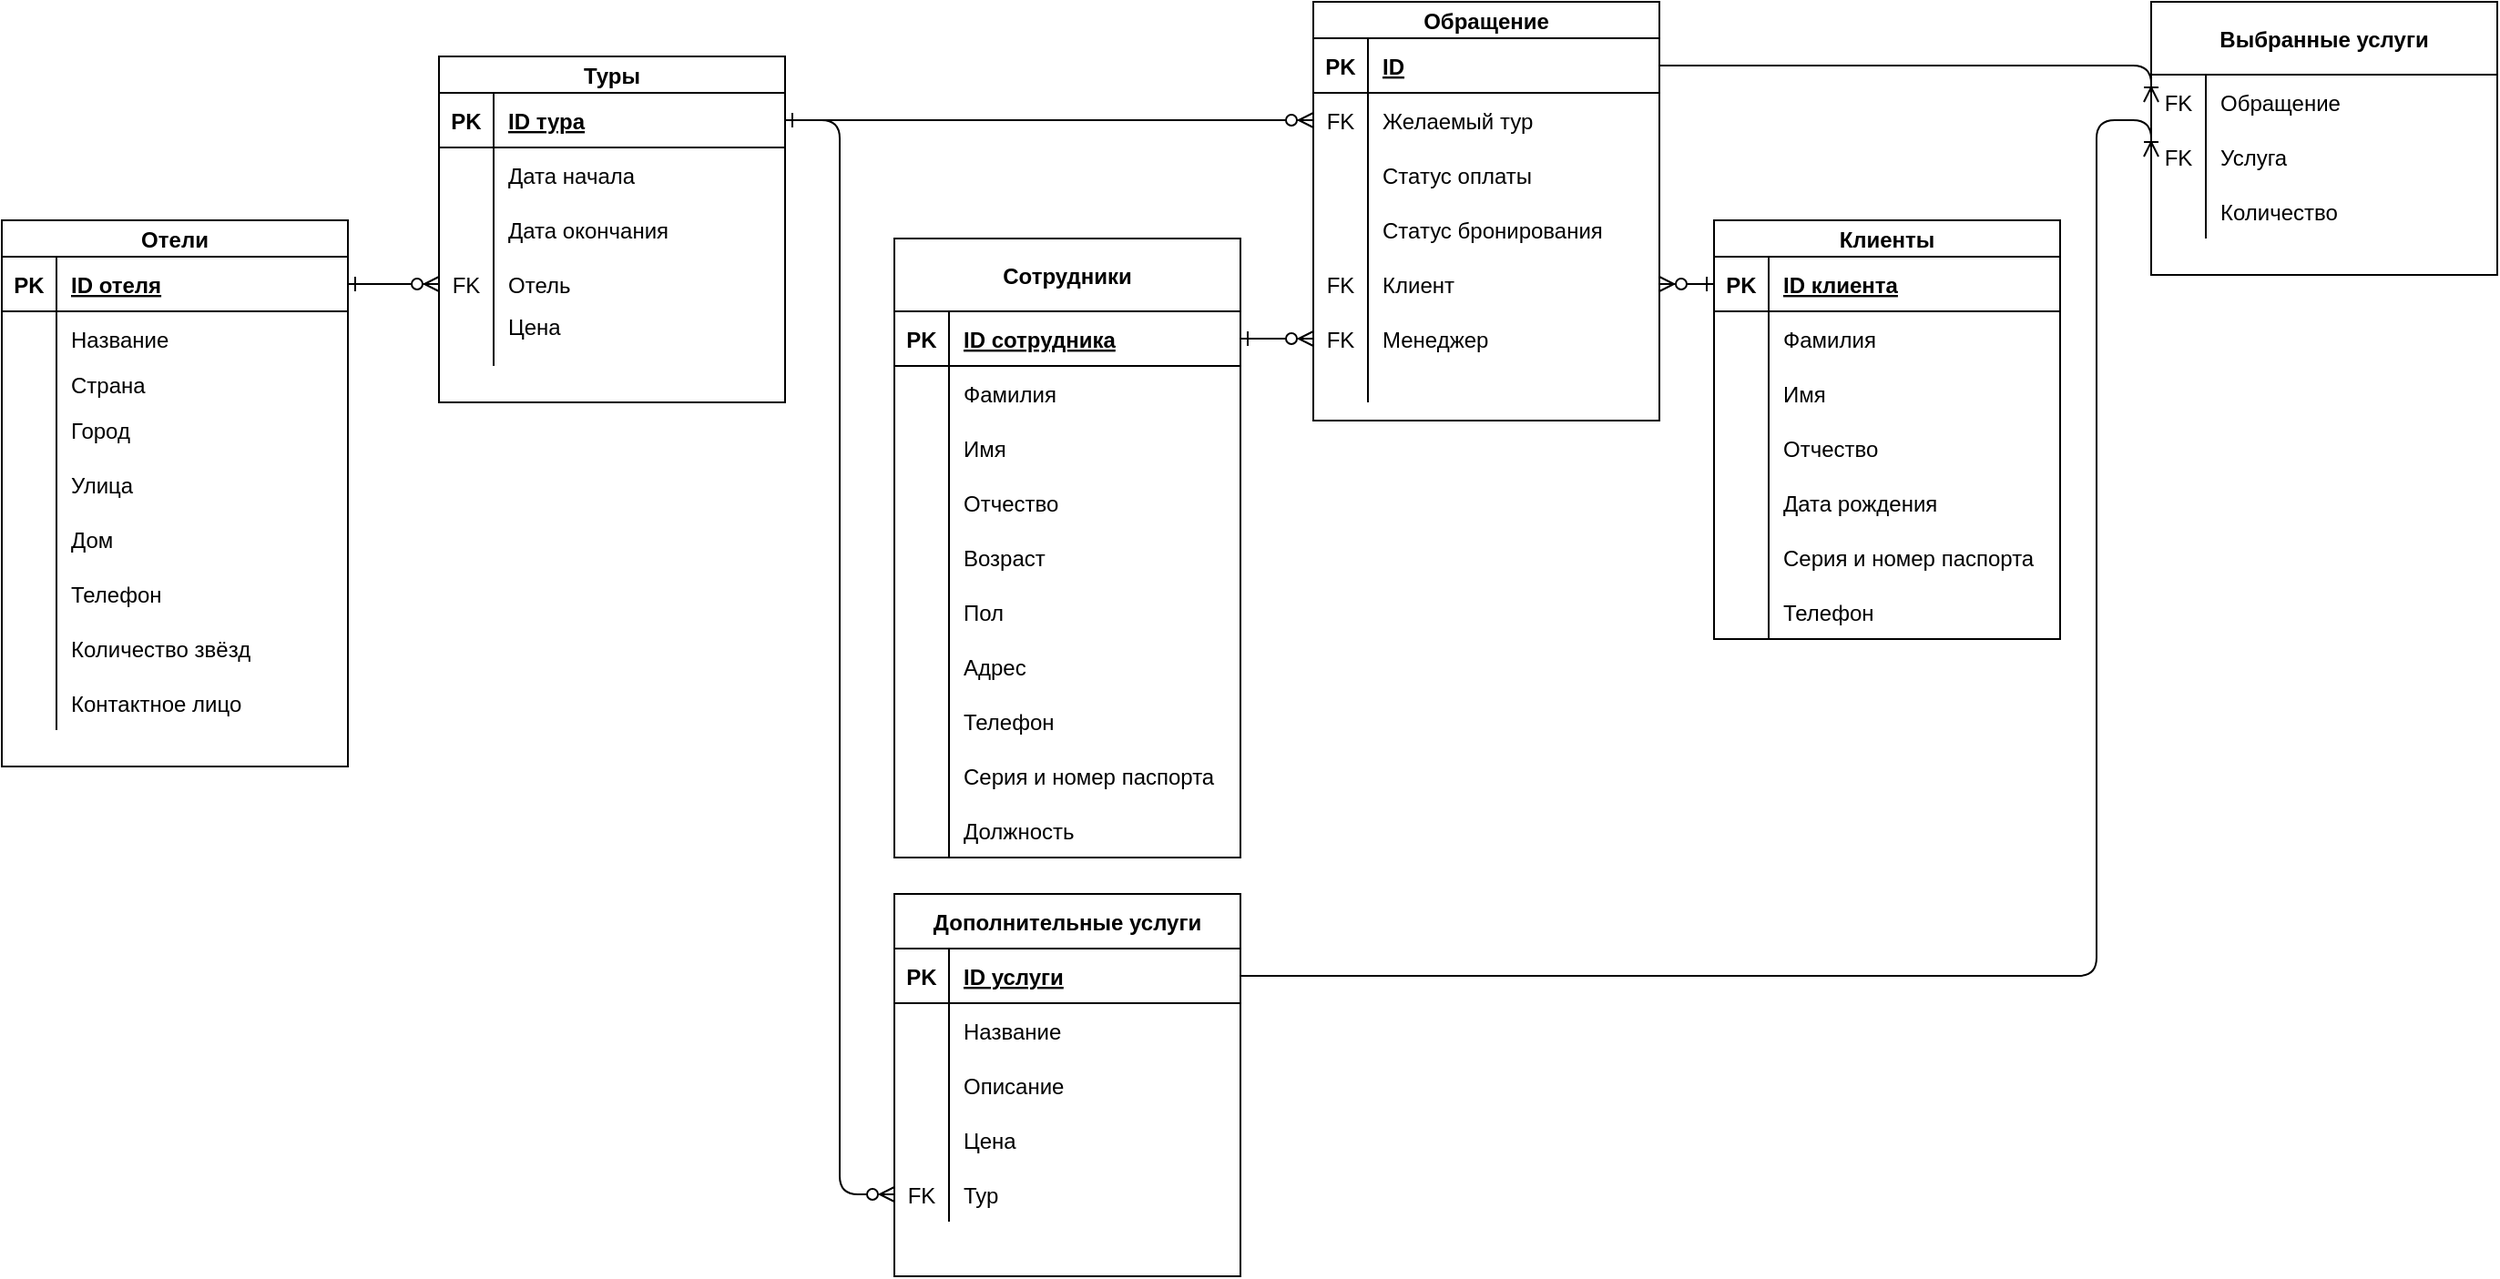 <mxfile version="20.5.3" type="github"><diagram id="R2lEEEUBdFMjLlhIrx00" name="Page-1"><mxGraphModel dx="1921" dy="849" grid="1" gridSize="10" guides="1" tooltips="1" connect="1" arrows="1" fold="1" page="1" pageScale="1" pageWidth="850" pageHeight="1100" math="0" shadow="0" extFonts="Permanent Marker^https://fonts.googleapis.com/css?family=Permanent+Marker"><root><mxCell id="0"/><mxCell id="1" parent="0"/><mxCell id="C-vyLk0tnHw3VtMMgP7b-1" value="" style="edgeStyle=entityRelationEdgeStyle;endArrow=ERzeroToMany;startArrow=ERone;endFill=1;startFill=0;entryX=0;entryY=0.5;entryDx=0;entryDy=0;" parent="1" source="C-vyLk0tnHw3VtMMgP7b-24" target="pv-lknt7ihhblYXnpycM-200" edge="1"><mxGeometry width="100" height="100" relative="1" as="geometry"><mxPoint x="340" y="720" as="sourcePoint"/><mxPoint x="450" y="195" as="targetPoint"/></mxGeometry></mxCell><mxCell id="C-vyLk0tnHw3VtMMgP7b-12" value="" style="edgeStyle=entityRelationEdgeStyle;endArrow=ERzeroToMany;startArrow=ERone;endFill=1;startFill=0;exitX=1;exitY=0.5;exitDx=0;exitDy=0;entryX=0;entryY=0.5;entryDx=0;entryDy=0;" parent="1" source="pv-lknt7ihhblYXnpycM-151" target="pv-lknt7ihhblYXnpycM-188" edge="1"><mxGeometry width="100" height="100" relative="1" as="geometry"><mxPoint x="700" y="165" as="sourcePoint"/><mxPoint x="620" y="660" as="targetPoint"/></mxGeometry></mxCell><mxCell id="C-vyLk0tnHw3VtMMgP7b-23" value="Сотрудники" style="shape=table;startSize=40;container=1;collapsible=1;childLayout=tableLayout;fixedRows=1;rowLines=0;fontStyle=1;align=center;resizeLast=1;" parent="1" vertex="1"><mxGeometry x="360" y="240" width="190" height="340" as="geometry"/></mxCell><mxCell id="C-vyLk0tnHw3VtMMgP7b-24" value="" style="shape=partialRectangle;collapsible=0;dropTarget=0;pointerEvents=0;fillColor=none;points=[[0,0.5],[1,0.5]];portConstraint=eastwest;top=0;left=0;right=0;bottom=1;" parent="C-vyLk0tnHw3VtMMgP7b-23" vertex="1"><mxGeometry y="40" width="190" height="30" as="geometry"/></mxCell><mxCell id="C-vyLk0tnHw3VtMMgP7b-25" value="PK" style="shape=partialRectangle;overflow=hidden;connectable=0;fillColor=none;top=0;left=0;bottom=0;right=0;fontStyle=1;" parent="C-vyLk0tnHw3VtMMgP7b-24" vertex="1"><mxGeometry width="30" height="30" as="geometry"><mxRectangle width="30" height="30" as="alternateBounds"/></mxGeometry></mxCell><mxCell id="C-vyLk0tnHw3VtMMgP7b-26" value="ID сотрудника" style="shape=partialRectangle;overflow=hidden;connectable=0;fillColor=none;top=0;left=0;bottom=0;right=0;align=left;spacingLeft=6;fontStyle=5;" parent="C-vyLk0tnHw3VtMMgP7b-24" vertex="1"><mxGeometry x="30" width="160" height="30" as="geometry"><mxRectangle width="160" height="30" as="alternateBounds"/></mxGeometry></mxCell><mxCell id="C-vyLk0tnHw3VtMMgP7b-27" value="" style="shape=partialRectangle;collapsible=0;dropTarget=0;pointerEvents=0;fillColor=none;points=[[0,0.5],[1,0.5]];portConstraint=eastwest;top=0;left=0;right=0;bottom=0;" parent="C-vyLk0tnHw3VtMMgP7b-23" vertex="1"><mxGeometry y="70" width="190" height="30" as="geometry"/></mxCell><mxCell id="C-vyLk0tnHw3VtMMgP7b-28" value="" style="shape=partialRectangle;overflow=hidden;connectable=0;fillColor=none;top=0;left=0;bottom=0;right=0;" parent="C-vyLk0tnHw3VtMMgP7b-27" vertex="1"><mxGeometry width="30" height="30" as="geometry"><mxRectangle width="30" height="30" as="alternateBounds"/></mxGeometry></mxCell><mxCell id="C-vyLk0tnHw3VtMMgP7b-29" value="Фамилия" style="shape=partialRectangle;overflow=hidden;connectable=0;fillColor=none;top=0;left=0;bottom=0;right=0;align=left;spacingLeft=6;" parent="C-vyLk0tnHw3VtMMgP7b-27" vertex="1"><mxGeometry x="30" width="160" height="30" as="geometry"><mxRectangle width="160" height="30" as="alternateBounds"/></mxGeometry></mxCell><mxCell id="pv-lknt7ihhblYXnpycM-1" style="shape=partialRectangle;collapsible=0;dropTarget=0;pointerEvents=0;fillColor=none;points=[[0,0.5],[1,0.5]];portConstraint=eastwest;top=0;left=0;right=0;bottom=0;" parent="C-vyLk0tnHw3VtMMgP7b-23" vertex="1"><mxGeometry y="100" width="190" height="30" as="geometry"/></mxCell><mxCell id="pv-lknt7ihhblYXnpycM-2" style="shape=partialRectangle;overflow=hidden;connectable=0;fillColor=none;top=0;left=0;bottom=0;right=0;" parent="pv-lknt7ihhblYXnpycM-1" vertex="1"><mxGeometry width="30" height="30" as="geometry"><mxRectangle width="30" height="30" as="alternateBounds"/></mxGeometry></mxCell><mxCell id="pv-lknt7ihhblYXnpycM-3" value="Имя" style="shape=partialRectangle;overflow=hidden;connectable=0;fillColor=none;top=0;left=0;bottom=0;right=0;align=left;spacingLeft=6;" parent="pv-lknt7ihhblYXnpycM-1" vertex="1"><mxGeometry x="30" width="160" height="30" as="geometry"><mxRectangle width="160" height="30" as="alternateBounds"/></mxGeometry></mxCell><mxCell id="pv-lknt7ihhblYXnpycM-4" style="shape=partialRectangle;collapsible=0;dropTarget=0;pointerEvents=0;fillColor=none;points=[[0,0.5],[1,0.5]];portConstraint=eastwest;top=0;left=0;right=0;bottom=0;" parent="C-vyLk0tnHw3VtMMgP7b-23" vertex="1"><mxGeometry y="130" width="190" height="30" as="geometry"/></mxCell><mxCell id="pv-lknt7ihhblYXnpycM-5" style="shape=partialRectangle;overflow=hidden;connectable=0;fillColor=none;top=0;left=0;bottom=0;right=0;" parent="pv-lknt7ihhblYXnpycM-4" vertex="1"><mxGeometry width="30" height="30" as="geometry"><mxRectangle width="30" height="30" as="alternateBounds"/></mxGeometry></mxCell><mxCell id="pv-lknt7ihhblYXnpycM-6" value="Отчество" style="shape=partialRectangle;overflow=hidden;connectable=0;fillColor=none;top=0;left=0;bottom=0;right=0;align=left;spacingLeft=6;" parent="pv-lknt7ihhblYXnpycM-4" vertex="1"><mxGeometry x="30" width="160" height="30" as="geometry"><mxRectangle width="160" height="30" as="alternateBounds"/></mxGeometry></mxCell><mxCell id="pv-lknt7ihhblYXnpycM-7" style="shape=partialRectangle;collapsible=0;dropTarget=0;pointerEvents=0;fillColor=none;points=[[0,0.5],[1,0.5]];portConstraint=eastwest;top=0;left=0;right=0;bottom=0;" parent="C-vyLk0tnHw3VtMMgP7b-23" vertex="1"><mxGeometry y="160" width="190" height="30" as="geometry"/></mxCell><mxCell id="pv-lknt7ihhblYXnpycM-8" style="shape=partialRectangle;overflow=hidden;connectable=0;fillColor=none;top=0;left=0;bottom=0;right=0;" parent="pv-lknt7ihhblYXnpycM-7" vertex="1"><mxGeometry width="30" height="30" as="geometry"><mxRectangle width="30" height="30" as="alternateBounds"/></mxGeometry></mxCell><mxCell id="pv-lknt7ihhblYXnpycM-9" value="Возраст" style="shape=partialRectangle;overflow=hidden;connectable=0;fillColor=none;top=0;left=0;bottom=0;right=0;align=left;spacingLeft=6;" parent="pv-lknt7ihhblYXnpycM-7" vertex="1"><mxGeometry x="30" width="160" height="30" as="geometry"><mxRectangle width="160" height="30" as="alternateBounds"/></mxGeometry></mxCell><mxCell id="pv-lknt7ihhblYXnpycM-13" style="shape=partialRectangle;collapsible=0;dropTarget=0;pointerEvents=0;fillColor=none;points=[[0,0.5],[1,0.5]];portConstraint=eastwest;top=0;left=0;right=0;bottom=0;" parent="C-vyLk0tnHw3VtMMgP7b-23" vertex="1"><mxGeometry y="190" width="190" height="30" as="geometry"/></mxCell><mxCell id="pv-lknt7ihhblYXnpycM-14" value="" style="shape=partialRectangle;overflow=hidden;connectable=0;fillColor=none;top=0;left=0;bottom=0;right=0;" parent="pv-lknt7ihhblYXnpycM-13" vertex="1"><mxGeometry width="30" height="30" as="geometry"><mxRectangle width="30" height="30" as="alternateBounds"/></mxGeometry></mxCell><mxCell id="pv-lknt7ihhblYXnpycM-15" value="Пол" style="shape=partialRectangle;overflow=hidden;connectable=0;fillColor=none;top=0;left=0;bottom=0;right=0;align=left;spacingLeft=6;" parent="pv-lknt7ihhblYXnpycM-13" vertex="1"><mxGeometry x="30" width="160" height="30" as="geometry"><mxRectangle width="160" height="30" as="alternateBounds"/></mxGeometry></mxCell><mxCell id="pv-lknt7ihhblYXnpycM-19" style="shape=partialRectangle;collapsible=0;dropTarget=0;pointerEvents=0;fillColor=none;points=[[0,0.5],[1,0.5]];portConstraint=eastwest;top=0;left=0;right=0;bottom=0;" parent="C-vyLk0tnHw3VtMMgP7b-23" vertex="1"><mxGeometry y="220" width="190" height="30" as="geometry"/></mxCell><mxCell id="pv-lknt7ihhblYXnpycM-20" style="shape=partialRectangle;overflow=hidden;connectable=0;fillColor=none;top=0;left=0;bottom=0;right=0;" parent="pv-lknt7ihhblYXnpycM-19" vertex="1"><mxGeometry width="30" height="30" as="geometry"><mxRectangle width="30" height="30" as="alternateBounds"/></mxGeometry></mxCell><mxCell id="pv-lknt7ihhblYXnpycM-21" value="Адрес" style="shape=partialRectangle;overflow=hidden;connectable=0;fillColor=none;top=0;left=0;bottom=0;right=0;align=left;spacingLeft=6;" parent="pv-lknt7ihhblYXnpycM-19" vertex="1"><mxGeometry x="30" width="160" height="30" as="geometry"><mxRectangle width="160" height="30" as="alternateBounds"/></mxGeometry></mxCell><mxCell id="pv-lknt7ihhblYXnpycM-22" style="shape=partialRectangle;collapsible=0;dropTarget=0;pointerEvents=0;fillColor=none;points=[[0,0.5],[1,0.5]];portConstraint=eastwest;top=0;left=0;right=0;bottom=0;" parent="C-vyLk0tnHw3VtMMgP7b-23" vertex="1"><mxGeometry y="250" width="190" height="30" as="geometry"/></mxCell><mxCell id="pv-lknt7ihhblYXnpycM-23" style="shape=partialRectangle;overflow=hidden;connectable=0;fillColor=none;top=0;left=0;bottom=0;right=0;" parent="pv-lknt7ihhblYXnpycM-22" vertex="1"><mxGeometry width="30" height="30" as="geometry"><mxRectangle width="30" height="30" as="alternateBounds"/></mxGeometry></mxCell><mxCell id="pv-lknt7ihhblYXnpycM-24" value="Телефон" style="shape=partialRectangle;overflow=hidden;connectable=0;fillColor=none;top=0;left=0;bottom=0;right=0;align=left;spacingLeft=6;" parent="pv-lknt7ihhblYXnpycM-22" vertex="1"><mxGeometry x="30" width="160" height="30" as="geometry"><mxRectangle width="160" height="30" as="alternateBounds"/></mxGeometry></mxCell><mxCell id="pv-lknt7ihhblYXnpycM-25" style="shape=partialRectangle;collapsible=0;dropTarget=0;pointerEvents=0;fillColor=none;points=[[0,0.5],[1,0.5]];portConstraint=eastwest;top=0;left=0;right=0;bottom=0;" parent="C-vyLk0tnHw3VtMMgP7b-23" vertex="1"><mxGeometry y="280" width="190" height="30" as="geometry"/></mxCell><mxCell id="pv-lknt7ihhblYXnpycM-26" style="shape=partialRectangle;overflow=hidden;connectable=0;fillColor=none;top=0;left=0;bottom=0;right=0;" parent="pv-lknt7ihhblYXnpycM-25" vertex="1"><mxGeometry width="30" height="30" as="geometry"><mxRectangle width="30" height="30" as="alternateBounds"/></mxGeometry></mxCell><mxCell id="pv-lknt7ihhblYXnpycM-27" value="Серия и номер паспорта" style="shape=partialRectangle;overflow=hidden;connectable=0;fillColor=none;top=0;left=0;bottom=0;right=0;align=left;spacingLeft=6;" parent="pv-lknt7ihhblYXnpycM-25" vertex="1"><mxGeometry x="30" width="160" height="30" as="geometry"><mxRectangle width="160" height="30" as="alternateBounds"/></mxGeometry></mxCell><mxCell id="pv-lknt7ihhblYXnpycM-28" style="shape=partialRectangle;collapsible=0;dropTarget=0;pointerEvents=0;fillColor=none;points=[[0,0.5],[1,0.5]];portConstraint=eastwest;top=0;left=0;right=0;bottom=0;" parent="C-vyLk0tnHw3VtMMgP7b-23" vertex="1"><mxGeometry y="310" width="190" height="30" as="geometry"/></mxCell><mxCell id="pv-lknt7ihhblYXnpycM-29" style="shape=partialRectangle;overflow=hidden;connectable=0;fillColor=none;top=0;left=0;bottom=0;right=0;" parent="pv-lknt7ihhblYXnpycM-28" vertex="1"><mxGeometry width="30" height="30" as="geometry"><mxRectangle width="30" height="30" as="alternateBounds"/></mxGeometry></mxCell><mxCell id="pv-lknt7ihhblYXnpycM-30" value="Должность" style="shape=partialRectangle;overflow=hidden;connectable=0;fillColor=none;top=0;left=0;bottom=0;right=0;align=left;spacingLeft=6;" parent="pv-lknt7ihhblYXnpycM-28" vertex="1"><mxGeometry x="30" width="160" height="30" as="geometry"><mxRectangle width="160" height="30" as="alternateBounds"/></mxGeometry></mxCell><mxCell id="pv-lknt7ihhblYXnpycM-32" value="Отели" style="shape=table;startSize=20;container=1;collapsible=1;childLayout=tableLayout;fixedRows=1;rowLines=0;fontStyle=1;align=center;resizeLast=1;" parent="1" vertex="1"><mxGeometry x="-130" y="230" width="190" height="300" as="geometry"/></mxCell><mxCell id="pv-lknt7ihhblYXnpycM-33" value="" style="shape=partialRectangle;collapsible=0;dropTarget=0;pointerEvents=0;fillColor=none;points=[[0,0.5],[1,0.5]];portConstraint=eastwest;top=0;left=0;right=0;bottom=1;" parent="pv-lknt7ihhblYXnpycM-32" vertex="1"><mxGeometry y="20" width="190" height="30" as="geometry"/></mxCell><mxCell id="pv-lknt7ihhblYXnpycM-34" value="PK" style="shape=partialRectangle;overflow=hidden;connectable=0;fillColor=none;top=0;left=0;bottom=0;right=0;fontStyle=1;" parent="pv-lknt7ihhblYXnpycM-33" vertex="1"><mxGeometry width="30" height="30" as="geometry"><mxRectangle width="30" height="30" as="alternateBounds"/></mxGeometry></mxCell><mxCell id="pv-lknt7ihhblYXnpycM-35" value="ID отеля" style="shape=partialRectangle;overflow=hidden;connectable=0;fillColor=none;top=0;left=0;bottom=0;right=0;align=left;spacingLeft=6;fontStyle=5;" parent="pv-lknt7ihhblYXnpycM-33" vertex="1"><mxGeometry x="30" width="160" height="30" as="geometry"><mxRectangle width="160" height="30" as="alternateBounds"/></mxGeometry></mxCell><mxCell id="pv-lknt7ihhblYXnpycM-36" value="" style="shape=partialRectangle;collapsible=0;dropTarget=0;pointerEvents=0;fillColor=none;points=[[0,0.5],[1,0.5]];portConstraint=eastwest;top=0;left=0;right=0;bottom=0;" parent="pv-lknt7ihhblYXnpycM-32" vertex="1"><mxGeometry y="50" width="190" height="30" as="geometry"/></mxCell><mxCell id="pv-lknt7ihhblYXnpycM-37" value="" style="shape=partialRectangle;overflow=hidden;connectable=0;fillColor=none;top=0;left=0;bottom=0;right=0;" parent="pv-lknt7ihhblYXnpycM-36" vertex="1"><mxGeometry width="30" height="30" as="geometry"><mxRectangle width="30" height="30" as="alternateBounds"/></mxGeometry></mxCell><mxCell id="pv-lknt7ihhblYXnpycM-38" value="Название" style="shape=partialRectangle;overflow=hidden;connectable=0;fillColor=none;top=0;left=0;bottom=0;right=0;align=left;spacingLeft=6;" parent="pv-lknt7ihhblYXnpycM-36" vertex="1"><mxGeometry x="30" width="160" height="30" as="geometry"><mxRectangle width="160" height="30" as="alternateBounds"/></mxGeometry></mxCell><mxCell id="pv-lknt7ihhblYXnpycM-39" style="shape=partialRectangle;collapsible=0;dropTarget=0;pointerEvents=0;fillColor=none;points=[[0,0.5],[1,0.5]];portConstraint=eastwest;top=0;left=0;right=0;bottom=0;" parent="pv-lknt7ihhblYXnpycM-32" vertex="1"><mxGeometry y="80" width="190" height="20" as="geometry"/></mxCell><mxCell id="pv-lknt7ihhblYXnpycM-40" style="shape=partialRectangle;overflow=hidden;connectable=0;fillColor=none;top=0;left=0;bottom=0;right=0;" parent="pv-lknt7ihhblYXnpycM-39" vertex="1"><mxGeometry width="30" height="20" as="geometry"><mxRectangle width="30" height="20" as="alternateBounds"/></mxGeometry></mxCell><mxCell id="pv-lknt7ihhblYXnpycM-41" value="Страна" style="shape=partialRectangle;overflow=hidden;connectable=0;fillColor=none;top=0;left=0;bottom=0;right=0;align=left;spacingLeft=6;" parent="pv-lknt7ihhblYXnpycM-39" vertex="1"><mxGeometry x="30" width="160" height="20" as="geometry"><mxRectangle width="160" height="20" as="alternateBounds"/></mxGeometry></mxCell><mxCell id="pv-lknt7ihhblYXnpycM-42" style="shape=partialRectangle;collapsible=0;dropTarget=0;pointerEvents=0;fillColor=none;points=[[0,0.5],[1,0.5]];portConstraint=eastwest;top=0;left=0;right=0;bottom=0;" parent="pv-lknt7ihhblYXnpycM-32" vertex="1"><mxGeometry y="100" width="190" height="30" as="geometry"/></mxCell><mxCell id="pv-lknt7ihhblYXnpycM-43" style="shape=partialRectangle;overflow=hidden;connectable=0;fillColor=none;top=0;left=0;bottom=0;right=0;" parent="pv-lknt7ihhblYXnpycM-42" vertex="1"><mxGeometry width="30" height="30" as="geometry"><mxRectangle width="30" height="30" as="alternateBounds"/></mxGeometry></mxCell><mxCell id="pv-lknt7ihhblYXnpycM-44" value="Город" style="shape=partialRectangle;overflow=hidden;connectable=0;fillColor=none;top=0;left=0;bottom=0;right=0;align=left;spacingLeft=6;" parent="pv-lknt7ihhblYXnpycM-42" vertex="1"><mxGeometry x="30" width="160" height="30" as="geometry"><mxRectangle width="160" height="30" as="alternateBounds"/></mxGeometry></mxCell><mxCell id="pv-lknt7ihhblYXnpycM-45" style="shape=partialRectangle;collapsible=0;dropTarget=0;pointerEvents=0;fillColor=none;points=[[0,0.5],[1,0.5]];portConstraint=eastwest;top=0;left=0;right=0;bottom=0;" parent="pv-lknt7ihhblYXnpycM-32" vertex="1"><mxGeometry y="130" width="190" height="30" as="geometry"/></mxCell><mxCell id="pv-lknt7ihhblYXnpycM-46" style="shape=partialRectangle;overflow=hidden;connectable=0;fillColor=none;top=0;left=0;bottom=0;right=0;" parent="pv-lknt7ihhblYXnpycM-45" vertex="1"><mxGeometry width="30" height="30" as="geometry"><mxRectangle width="30" height="30" as="alternateBounds"/></mxGeometry></mxCell><mxCell id="pv-lknt7ihhblYXnpycM-47" value="Улица" style="shape=partialRectangle;overflow=hidden;connectable=0;fillColor=none;top=0;left=0;bottom=0;right=0;align=left;spacingLeft=6;" parent="pv-lknt7ihhblYXnpycM-45" vertex="1"><mxGeometry x="30" width="160" height="30" as="geometry"><mxRectangle width="160" height="30" as="alternateBounds"/></mxGeometry></mxCell><mxCell id="pv-lknt7ihhblYXnpycM-48" style="shape=partialRectangle;collapsible=0;dropTarget=0;pointerEvents=0;fillColor=none;points=[[0,0.5],[1,0.5]];portConstraint=eastwest;top=0;left=0;right=0;bottom=0;" parent="pv-lknt7ihhblYXnpycM-32" vertex="1"><mxGeometry y="160" width="190" height="30" as="geometry"/></mxCell><mxCell id="pv-lknt7ihhblYXnpycM-49" value="" style="shape=partialRectangle;overflow=hidden;connectable=0;fillColor=none;top=0;left=0;bottom=0;right=0;" parent="pv-lknt7ihhblYXnpycM-48" vertex="1"><mxGeometry width="30" height="30" as="geometry"><mxRectangle width="30" height="30" as="alternateBounds"/></mxGeometry></mxCell><mxCell id="pv-lknt7ihhblYXnpycM-50" value="Дом" style="shape=partialRectangle;overflow=hidden;connectable=0;fillColor=none;top=0;left=0;bottom=0;right=0;align=left;spacingLeft=6;" parent="pv-lknt7ihhblYXnpycM-48" vertex="1"><mxGeometry x="30" width="160" height="30" as="geometry"><mxRectangle width="160" height="30" as="alternateBounds"/></mxGeometry></mxCell><mxCell id="pv-lknt7ihhblYXnpycM-51" style="shape=partialRectangle;collapsible=0;dropTarget=0;pointerEvents=0;fillColor=none;points=[[0,0.5],[1,0.5]];portConstraint=eastwest;top=0;left=0;right=0;bottom=0;" parent="pv-lknt7ihhblYXnpycM-32" vertex="1"><mxGeometry y="190" width="190" height="30" as="geometry"/></mxCell><mxCell id="pv-lknt7ihhblYXnpycM-52" style="shape=partialRectangle;overflow=hidden;connectable=0;fillColor=none;top=0;left=0;bottom=0;right=0;" parent="pv-lknt7ihhblYXnpycM-51" vertex="1"><mxGeometry width="30" height="30" as="geometry"><mxRectangle width="30" height="30" as="alternateBounds"/></mxGeometry></mxCell><mxCell id="pv-lknt7ihhblYXnpycM-53" value="Телефон" style="shape=partialRectangle;overflow=hidden;connectable=0;fillColor=none;top=0;left=0;bottom=0;right=0;align=left;spacingLeft=6;" parent="pv-lknt7ihhblYXnpycM-51" vertex="1"><mxGeometry x="30" width="160" height="30" as="geometry"><mxRectangle width="160" height="30" as="alternateBounds"/></mxGeometry></mxCell><mxCell id="pv-lknt7ihhblYXnpycM-54" style="shape=partialRectangle;collapsible=0;dropTarget=0;pointerEvents=0;fillColor=none;points=[[0,0.5],[1,0.5]];portConstraint=eastwest;top=0;left=0;right=0;bottom=0;" parent="pv-lknt7ihhblYXnpycM-32" vertex="1"><mxGeometry y="220" width="190" height="30" as="geometry"/></mxCell><mxCell id="pv-lknt7ihhblYXnpycM-55" style="shape=partialRectangle;overflow=hidden;connectable=0;fillColor=none;top=0;left=0;bottom=0;right=0;" parent="pv-lknt7ihhblYXnpycM-54" vertex="1"><mxGeometry width="30" height="30" as="geometry"><mxRectangle width="30" height="30" as="alternateBounds"/></mxGeometry></mxCell><mxCell id="pv-lknt7ihhblYXnpycM-56" value="Количество звёзд" style="shape=partialRectangle;overflow=hidden;connectable=0;fillColor=none;top=0;left=0;bottom=0;right=0;align=left;spacingLeft=6;" parent="pv-lknt7ihhblYXnpycM-54" vertex="1"><mxGeometry x="30" width="160" height="30" as="geometry"><mxRectangle width="160" height="30" as="alternateBounds"/></mxGeometry></mxCell><mxCell id="pv-lknt7ihhblYXnpycM-57" style="shape=partialRectangle;collapsible=0;dropTarget=0;pointerEvents=0;fillColor=none;points=[[0,0.5],[1,0.5]];portConstraint=eastwest;top=0;left=0;right=0;bottom=0;" parent="pv-lknt7ihhblYXnpycM-32" vertex="1"><mxGeometry y="250" width="190" height="30" as="geometry"/></mxCell><mxCell id="pv-lknt7ihhblYXnpycM-58" style="shape=partialRectangle;overflow=hidden;connectable=0;fillColor=none;top=0;left=0;bottom=0;right=0;" parent="pv-lknt7ihhblYXnpycM-57" vertex="1"><mxGeometry width="30" height="30" as="geometry"><mxRectangle width="30" height="30" as="alternateBounds"/></mxGeometry></mxCell><mxCell id="pv-lknt7ihhblYXnpycM-59" value="Контактное лицо" style="shape=partialRectangle;overflow=hidden;connectable=0;fillColor=none;top=0;left=0;bottom=0;right=0;align=left;spacingLeft=6;" parent="pv-lknt7ihhblYXnpycM-57" vertex="1"><mxGeometry x="30" width="160" height="30" as="geometry"><mxRectangle width="160" height="30" as="alternateBounds"/></mxGeometry></mxCell><mxCell id="pv-lknt7ihhblYXnpycM-63" value="Клиенты" style="shape=table;startSize=20;container=1;collapsible=1;childLayout=tableLayout;fixedRows=1;rowLines=0;fontStyle=1;align=center;resizeLast=1;" parent="1" vertex="1"><mxGeometry x="810" y="230" width="190" height="230" as="geometry"/></mxCell><mxCell id="pv-lknt7ihhblYXnpycM-64" value="" style="shape=partialRectangle;collapsible=0;dropTarget=0;pointerEvents=0;fillColor=none;points=[[0,0.5],[1,0.5]];portConstraint=eastwest;top=0;left=0;right=0;bottom=1;" parent="pv-lknt7ihhblYXnpycM-63" vertex="1"><mxGeometry y="20" width="190" height="30" as="geometry"/></mxCell><mxCell id="pv-lknt7ihhblYXnpycM-65" value="PK" style="shape=partialRectangle;overflow=hidden;connectable=0;fillColor=none;top=0;left=0;bottom=0;right=0;fontStyle=1;" parent="pv-lknt7ihhblYXnpycM-64" vertex="1"><mxGeometry width="30" height="30" as="geometry"><mxRectangle width="30" height="30" as="alternateBounds"/></mxGeometry></mxCell><mxCell id="pv-lknt7ihhblYXnpycM-66" value="ID клиента" style="shape=partialRectangle;overflow=hidden;connectable=0;fillColor=none;top=0;left=0;bottom=0;right=0;align=left;spacingLeft=6;fontStyle=5;" parent="pv-lknt7ihhblYXnpycM-64" vertex="1"><mxGeometry x="30" width="160" height="30" as="geometry"><mxRectangle width="160" height="30" as="alternateBounds"/></mxGeometry></mxCell><mxCell id="pv-lknt7ihhblYXnpycM-67" value="" style="shape=partialRectangle;collapsible=0;dropTarget=0;pointerEvents=0;fillColor=none;points=[[0,0.5],[1,0.5]];portConstraint=eastwest;top=0;left=0;right=0;bottom=0;" parent="pv-lknt7ihhblYXnpycM-63" vertex="1"><mxGeometry y="50" width="190" height="30" as="geometry"/></mxCell><mxCell id="pv-lknt7ihhblYXnpycM-68" value="" style="shape=partialRectangle;overflow=hidden;connectable=0;fillColor=none;top=0;left=0;bottom=0;right=0;" parent="pv-lknt7ihhblYXnpycM-67" vertex="1"><mxGeometry width="30" height="30" as="geometry"><mxRectangle width="30" height="30" as="alternateBounds"/></mxGeometry></mxCell><mxCell id="pv-lknt7ihhblYXnpycM-69" value="Фамилия" style="shape=partialRectangle;overflow=hidden;connectable=0;fillColor=none;top=0;left=0;bottom=0;right=0;align=left;spacingLeft=6;" parent="pv-lknt7ihhblYXnpycM-67" vertex="1"><mxGeometry x="30" width="160" height="30" as="geometry"><mxRectangle width="160" height="30" as="alternateBounds"/></mxGeometry></mxCell><mxCell id="pv-lknt7ihhblYXnpycM-70" style="shape=partialRectangle;collapsible=0;dropTarget=0;pointerEvents=0;fillColor=none;points=[[0,0.5],[1,0.5]];portConstraint=eastwest;top=0;left=0;right=0;bottom=0;" parent="pv-lknt7ihhblYXnpycM-63" vertex="1"><mxGeometry y="80" width="190" height="30" as="geometry"/></mxCell><mxCell id="pv-lknt7ihhblYXnpycM-71" style="shape=partialRectangle;overflow=hidden;connectable=0;fillColor=none;top=0;left=0;bottom=0;right=0;" parent="pv-lknt7ihhblYXnpycM-70" vertex="1"><mxGeometry width="30" height="30" as="geometry"><mxRectangle width="30" height="30" as="alternateBounds"/></mxGeometry></mxCell><mxCell id="pv-lknt7ihhblYXnpycM-72" value="Имя" style="shape=partialRectangle;overflow=hidden;connectable=0;fillColor=none;top=0;left=0;bottom=0;right=0;align=left;spacingLeft=6;" parent="pv-lknt7ihhblYXnpycM-70" vertex="1"><mxGeometry x="30" width="160" height="30" as="geometry"><mxRectangle width="160" height="30" as="alternateBounds"/></mxGeometry></mxCell><mxCell id="pv-lknt7ihhblYXnpycM-73" style="shape=partialRectangle;collapsible=0;dropTarget=0;pointerEvents=0;fillColor=none;points=[[0,0.5],[1,0.5]];portConstraint=eastwest;top=0;left=0;right=0;bottom=0;" parent="pv-lknt7ihhblYXnpycM-63" vertex="1"><mxGeometry y="110" width="190" height="30" as="geometry"/></mxCell><mxCell id="pv-lknt7ihhblYXnpycM-74" style="shape=partialRectangle;overflow=hidden;connectable=0;fillColor=none;top=0;left=0;bottom=0;right=0;" parent="pv-lknt7ihhblYXnpycM-73" vertex="1"><mxGeometry width="30" height="30" as="geometry"><mxRectangle width="30" height="30" as="alternateBounds"/></mxGeometry></mxCell><mxCell id="pv-lknt7ihhblYXnpycM-75" value="Отчество" style="shape=partialRectangle;overflow=hidden;connectable=0;fillColor=none;top=0;left=0;bottom=0;right=0;align=left;spacingLeft=6;" parent="pv-lknt7ihhblYXnpycM-73" vertex="1"><mxGeometry x="30" width="160" height="30" as="geometry"><mxRectangle width="160" height="30" as="alternateBounds"/></mxGeometry></mxCell><mxCell id="pv-lknt7ihhblYXnpycM-76" style="shape=partialRectangle;collapsible=0;dropTarget=0;pointerEvents=0;fillColor=none;points=[[0,0.5],[1,0.5]];portConstraint=eastwest;top=0;left=0;right=0;bottom=0;" parent="pv-lknt7ihhblYXnpycM-63" vertex="1"><mxGeometry y="140" width="190" height="30" as="geometry"/></mxCell><mxCell id="pv-lknt7ihhblYXnpycM-77" style="shape=partialRectangle;overflow=hidden;connectable=0;fillColor=none;top=0;left=0;bottom=0;right=0;" parent="pv-lknt7ihhblYXnpycM-76" vertex="1"><mxGeometry width="30" height="30" as="geometry"><mxRectangle width="30" height="30" as="alternateBounds"/></mxGeometry></mxCell><mxCell id="pv-lknt7ihhblYXnpycM-78" value="Дата рождения" style="shape=partialRectangle;overflow=hidden;connectable=0;fillColor=none;top=0;left=0;bottom=0;right=0;align=left;spacingLeft=6;" parent="pv-lknt7ihhblYXnpycM-76" vertex="1"><mxGeometry x="30" width="160" height="30" as="geometry"><mxRectangle width="160" height="30" as="alternateBounds"/></mxGeometry></mxCell><mxCell id="pv-lknt7ihhblYXnpycM-79" style="shape=partialRectangle;collapsible=0;dropTarget=0;pointerEvents=0;fillColor=none;points=[[0,0.5],[1,0.5]];portConstraint=eastwest;top=0;left=0;right=0;bottom=0;" parent="pv-lknt7ihhblYXnpycM-63" vertex="1"><mxGeometry y="170" width="190" height="30" as="geometry"/></mxCell><mxCell id="pv-lknt7ihhblYXnpycM-80" value="" style="shape=partialRectangle;overflow=hidden;connectable=0;fillColor=none;top=0;left=0;bottom=0;right=0;" parent="pv-lknt7ihhblYXnpycM-79" vertex="1"><mxGeometry width="30" height="30" as="geometry"><mxRectangle width="30" height="30" as="alternateBounds"/></mxGeometry></mxCell><mxCell id="pv-lknt7ihhblYXnpycM-81" value="Серия и номер паспорта" style="shape=partialRectangle;overflow=hidden;connectable=0;fillColor=none;top=0;left=0;bottom=0;right=0;align=left;spacingLeft=6;" parent="pv-lknt7ihhblYXnpycM-79" vertex="1"><mxGeometry x="30" width="160" height="30" as="geometry"><mxRectangle width="160" height="30" as="alternateBounds"/></mxGeometry></mxCell><mxCell id="pv-lknt7ihhblYXnpycM-82" style="shape=partialRectangle;collapsible=0;dropTarget=0;pointerEvents=0;fillColor=none;points=[[0,0.5],[1,0.5]];portConstraint=eastwest;top=0;left=0;right=0;bottom=0;" parent="pv-lknt7ihhblYXnpycM-63" vertex="1"><mxGeometry y="200" width="190" height="30" as="geometry"/></mxCell><mxCell id="pv-lknt7ihhblYXnpycM-83" style="shape=partialRectangle;overflow=hidden;connectable=0;fillColor=none;top=0;left=0;bottom=0;right=0;" parent="pv-lknt7ihhblYXnpycM-82" vertex="1"><mxGeometry width="30" height="30" as="geometry"><mxRectangle width="30" height="30" as="alternateBounds"/></mxGeometry></mxCell><mxCell id="pv-lknt7ihhblYXnpycM-84" value="Телефон" style="shape=partialRectangle;overflow=hidden;connectable=0;fillColor=none;top=0;left=0;bottom=0;right=0;align=left;spacingLeft=6;" parent="pv-lknt7ihhblYXnpycM-82" vertex="1"><mxGeometry x="30" width="160" height="30" as="geometry"><mxRectangle width="160" height="30" as="alternateBounds"/></mxGeometry></mxCell><mxCell id="pv-lknt7ihhblYXnpycM-122" value="Дополнительные услуги" style="shape=table;startSize=30;container=1;collapsible=1;childLayout=tableLayout;fixedRows=1;rowLines=0;fontStyle=1;align=center;resizeLast=1;" parent="1" vertex="1"><mxGeometry x="360" y="600" width="190" height="210" as="geometry"/></mxCell><mxCell id="pv-lknt7ihhblYXnpycM-123" value="" style="shape=partialRectangle;collapsible=0;dropTarget=0;pointerEvents=0;fillColor=none;points=[[0,0.5],[1,0.5]];portConstraint=eastwest;top=0;left=0;right=0;bottom=1;" parent="pv-lknt7ihhblYXnpycM-122" vertex="1"><mxGeometry y="30" width="190" height="30" as="geometry"/></mxCell><mxCell id="pv-lknt7ihhblYXnpycM-124" value="PK" style="shape=partialRectangle;overflow=hidden;connectable=0;fillColor=none;top=0;left=0;bottom=0;right=0;fontStyle=1;" parent="pv-lknt7ihhblYXnpycM-123" vertex="1"><mxGeometry width="30" height="30" as="geometry"><mxRectangle width="30" height="30" as="alternateBounds"/></mxGeometry></mxCell><mxCell id="pv-lknt7ihhblYXnpycM-125" value="ID услуги" style="shape=partialRectangle;overflow=hidden;connectable=0;fillColor=none;top=0;left=0;bottom=0;right=0;align=left;spacingLeft=6;fontStyle=5;" parent="pv-lknt7ihhblYXnpycM-123" vertex="1"><mxGeometry x="30" width="160" height="30" as="geometry"><mxRectangle width="160" height="30" as="alternateBounds"/></mxGeometry></mxCell><mxCell id="pv-lknt7ihhblYXnpycM-126" value="" style="shape=partialRectangle;collapsible=0;dropTarget=0;pointerEvents=0;fillColor=none;points=[[0,0.5],[1,0.5]];portConstraint=eastwest;top=0;left=0;right=0;bottom=0;" parent="pv-lknt7ihhblYXnpycM-122" vertex="1"><mxGeometry y="60" width="190" height="30" as="geometry"/></mxCell><mxCell id="pv-lknt7ihhblYXnpycM-127" value="" style="shape=partialRectangle;overflow=hidden;connectable=0;fillColor=none;top=0;left=0;bottom=0;right=0;" parent="pv-lknt7ihhblYXnpycM-126" vertex="1"><mxGeometry width="30" height="30" as="geometry"><mxRectangle width="30" height="30" as="alternateBounds"/></mxGeometry></mxCell><mxCell id="pv-lknt7ihhblYXnpycM-128" value="Название" style="shape=partialRectangle;overflow=hidden;connectable=0;fillColor=none;top=0;left=0;bottom=0;right=0;align=left;spacingLeft=6;" parent="pv-lknt7ihhblYXnpycM-126" vertex="1"><mxGeometry x="30" width="160" height="30" as="geometry"><mxRectangle width="160" height="30" as="alternateBounds"/></mxGeometry></mxCell><mxCell id="pv-lknt7ihhblYXnpycM-129" style="shape=partialRectangle;collapsible=0;dropTarget=0;pointerEvents=0;fillColor=none;points=[[0,0.5],[1,0.5]];portConstraint=eastwest;top=0;left=0;right=0;bottom=0;" parent="pv-lknt7ihhblYXnpycM-122" vertex="1"><mxGeometry y="90" width="190" height="30" as="geometry"/></mxCell><mxCell id="pv-lknt7ihhblYXnpycM-130" style="shape=partialRectangle;overflow=hidden;connectable=0;fillColor=none;top=0;left=0;bottom=0;right=0;" parent="pv-lknt7ihhblYXnpycM-129" vertex="1"><mxGeometry width="30" height="30" as="geometry"><mxRectangle width="30" height="30" as="alternateBounds"/></mxGeometry></mxCell><mxCell id="pv-lknt7ihhblYXnpycM-131" value="Описание" style="shape=partialRectangle;overflow=hidden;connectable=0;fillColor=none;top=0;left=0;bottom=0;right=0;align=left;spacingLeft=6;" parent="pv-lknt7ihhblYXnpycM-129" vertex="1"><mxGeometry x="30" width="160" height="30" as="geometry"><mxRectangle width="160" height="30" as="alternateBounds"/></mxGeometry></mxCell><mxCell id="pv-lknt7ihhblYXnpycM-132" style="shape=partialRectangle;collapsible=0;dropTarget=0;pointerEvents=0;fillColor=none;points=[[0,0.5],[1,0.5]];portConstraint=eastwest;top=0;left=0;right=0;bottom=0;" parent="pv-lknt7ihhblYXnpycM-122" vertex="1"><mxGeometry y="120" width="190" height="30" as="geometry"/></mxCell><mxCell id="pv-lknt7ihhblYXnpycM-133" style="shape=partialRectangle;overflow=hidden;connectable=0;fillColor=none;top=0;left=0;bottom=0;right=0;" parent="pv-lknt7ihhblYXnpycM-132" vertex="1"><mxGeometry width="30" height="30" as="geometry"><mxRectangle width="30" height="30" as="alternateBounds"/></mxGeometry></mxCell><mxCell id="pv-lknt7ihhblYXnpycM-134" value="Цена" style="shape=partialRectangle;overflow=hidden;connectable=0;fillColor=none;top=0;left=0;bottom=0;right=0;align=left;spacingLeft=6;" parent="pv-lknt7ihhblYXnpycM-132" vertex="1"><mxGeometry x="30" width="160" height="30" as="geometry"><mxRectangle width="160" height="30" as="alternateBounds"/></mxGeometry></mxCell><mxCell id="pv-lknt7ihhblYXnpycM-135" style="shape=partialRectangle;collapsible=0;dropTarget=0;pointerEvents=0;fillColor=none;points=[[0,0.5],[1,0.5]];portConstraint=eastwest;top=0;left=0;right=0;bottom=0;" parent="pv-lknt7ihhblYXnpycM-122" vertex="1"><mxGeometry y="150" width="190" height="30" as="geometry"/></mxCell><mxCell id="pv-lknt7ihhblYXnpycM-136" value="FK" style="shape=partialRectangle;overflow=hidden;connectable=0;fillColor=none;top=0;left=0;bottom=0;right=0;" parent="pv-lknt7ihhblYXnpycM-135" vertex="1"><mxGeometry width="30" height="30" as="geometry"><mxRectangle width="30" height="30" as="alternateBounds"/></mxGeometry></mxCell><mxCell id="pv-lknt7ihhblYXnpycM-137" value="Тур" style="shape=partialRectangle;overflow=hidden;connectable=0;fillColor=none;top=0;left=0;bottom=0;right=0;align=left;spacingLeft=6;" parent="pv-lknt7ihhblYXnpycM-135" vertex="1"><mxGeometry x="30" width="160" height="30" as="geometry"><mxRectangle width="160" height="30" as="alternateBounds"/></mxGeometry></mxCell><mxCell id="pv-lknt7ihhblYXnpycM-150" value="Туры" style="shape=table;startSize=20;container=1;collapsible=1;childLayout=tableLayout;fixedRows=1;rowLines=0;fontStyle=1;align=center;resizeLast=1;" parent="1" vertex="1"><mxGeometry x="110" y="140" width="190" height="190" as="geometry"/></mxCell><mxCell id="pv-lknt7ihhblYXnpycM-151" value="" style="shape=partialRectangle;collapsible=0;dropTarget=0;pointerEvents=0;fillColor=none;points=[[0,0.5],[1,0.5]];portConstraint=eastwest;top=0;left=0;right=0;bottom=1;" parent="pv-lknt7ihhblYXnpycM-150" vertex="1"><mxGeometry y="20" width="190" height="30" as="geometry"/></mxCell><mxCell id="pv-lknt7ihhblYXnpycM-152" value="PK" style="shape=partialRectangle;overflow=hidden;connectable=0;fillColor=none;top=0;left=0;bottom=0;right=0;fontStyle=1;" parent="pv-lknt7ihhblYXnpycM-151" vertex="1"><mxGeometry width="30" height="30" as="geometry"><mxRectangle width="30" height="30" as="alternateBounds"/></mxGeometry></mxCell><mxCell id="pv-lknt7ihhblYXnpycM-153" value="ID тура" style="shape=partialRectangle;overflow=hidden;connectable=0;fillColor=none;top=0;left=0;bottom=0;right=0;align=left;spacingLeft=6;fontStyle=5;" parent="pv-lknt7ihhblYXnpycM-151" vertex="1"><mxGeometry x="30" width="160" height="30" as="geometry"><mxRectangle width="160" height="30" as="alternateBounds"/></mxGeometry></mxCell><mxCell id="pv-lknt7ihhblYXnpycM-154" value="" style="shape=partialRectangle;collapsible=0;dropTarget=0;pointerEvents=0;fillColor=none;points=[[0,0.5],[1,0.5]];portConstraint=eastwest;top=0;left=0;right=0;bottom=0;" parent="pv-lknt7ihhblYXnpycM-150" vertex="1"><mxGeometry y="50" width="190" height="30" as="geometry"/></mxCell><mxCell id="pv-lknt7ihhblYXnpycM-155" value="" style="shape=partialRectangle;overflow=hidden;connectable=0;fillColor=none;top=0;left=0;bottom=0;right=0;" parent="pv-lknt7ihhblYXnpycM-154" vertex="1"><mxGeometry width="30" height="30" as="geometry"><mxRectangle width="30" height="30" as="alternateBounds"/></mxGeometry></mxCell><mxCell id="pv-lknt7ihhblYXnpycM-156" value="Дата начала" style="shape=partialRectangle;overflow=hidden;connectable=0;fillColor=none;top=0;left=0;bottom=0;right=0;align=left;spacingLeft=6;" parent="pv-lknt7ihhblYXnpycM-154" vertex="1"><mxGeometry x="30" width="160" height="30" as="geometry"><mxRectangle width="160" height="30" as="alternateBounds"/></mxGeometry></mxCell><mxCell id="pv-lknt7ihhblYXnpycM-157" style="shape=partialRectangle;collapsible=0;dropTarget=0;pointerEvents=0;fillColor=none;points=[[0,0.5],[1,0.5]];portConstraint=eastwest;top=0;left=0;right=0;bottom=0;" parent="pv-lknt7ihhblYXnpycM-150" vertex="1"><mxGeometry y="80" width="190" height="30" as="geometry"/></mxCell><mxCell id="pv-lknt7ihhblYXnpycM-158" style="shape=partialRectangle;overflow=hidden;connectable=0;fillColor=none;top=0;left=0;bottom=0;right=0;" parent="pv-lknt7ihhblYXnpycM-157" vertex="1"><mxGeometry width="30" height="30" as="geometry"><mxRectangle width="30" height="30" as="alternateBounds"/></mxGeometry></mxCell><mxCell id="pv-lknt7ihhblYXnpycM-159" value="Дата окончания" style="shape=partialRectangle;overflow=hidden;connectable=0;fillColor=none;top=0;left=0;bottom=0;right=0;align=left;spacingLeft=6;" parent="pv-lknt7ihhblYXnpycM-157" vertex="1"><mxGeometry x="30" width="160" height="30" as="geometry"><mxRectangle width="160" height="30" as="alternateBounds"/></mxGeometry></mxCell><mxCell id="pv-lknt7ihhblYXnpycM-160" style="shape=partialRectangle;collapsible=0;dropTarget=0;pointerEvents=0;fillColor=none;points=[[0,0.5],[1,0.5]];portConstraint=eastwest;top=0;left=0;right=0;bottom=0;" parent="pv-lknt7ihhblYXnpycM-150" vertex="1"><mxGeometry y="110" width="190" height="30" as="geometry"/></mxCell><mxCell id="pv-lknt7ihhblYXnpycM-161" value="FK" style="shape=partialRectangle;overflow=hidden;connectable=0;fillColor=none;top=0;left=0;bottom=0;right=0;" parent="pv-lknt7ihhblYXnpycM-160" vertex="1"><mxGeometry width="30" height="30" as="geometry"><mxRectangle width="30" height="30" as="alternateBounds"/></mxGeometry></mxCell><mxCell id="pv-lknt7ihhblYXnpycM-162" value="Отель" style="shape=partialRectangle;overflow=hidden;connectable=0;fillColor=none;top=0;left=0;bottom=0;right=0;align=left;spacingLeft=6;" parent="pv-lknt7ihhblYXnpycM-160" vertex="1"><mxGeometry x="30" width="160" height="30" as="geometry"><mxRectangle width="160" height="30" as="alternateBounds"/></mxGeometry></mxCell><mxCell id="pv-lknt7ihhblYXnpycM-166" style="shape=partialRectangle;collapsible=0;dropTarget=0;pointerEvents=0;fillColor=none;points=[[0,0.5],[1,0.5]];portConstraint=eastwest;top=0;left=0;right=0;bottom=0;" parent="pv-lknt7ihhblYXnpycM-150" vertex="1"><mxGeometry y="140" width="190" height="30" as="geometry"/></mxCell><mxCell id="pv-lknt7ihhblYXnpycM-167" value="" style="shape=partialRectangle;overflow=hidden;connectable=0;fillColor=none;top=0;left=0;bottom=0;right=0;" parent="pv-lknt7ihhblYXnpycM-166" vertex="1"><mxGeometry width="30" height="30" as="geometry"><mxRectangle width="30" height="30" as="alternateBounds"/></mxGeometry></mxCell><mxCell id="pv-lknt7ihhblYXnpycM-168" value="Цена&#10;" style="shape=partialRectangle;overflow=hidden;connectable=0;fillColor=none;top=0;left=0;bottom=0;right=0;align=left;spacingLeft=6;" parent="pv-lknt7ihhblYXnpycM-166" vertex="1"><mxGeometry x="30" width="160" height="30" as="geometry"><mxRectangle width="160" height="30" as="alternateBounds"/></mxGeometry></mxCell><mxCell id="pv-lknt7ihhblYXnpycM-178" value="Обращение" style="shape=table;startSize=20;container=1;collapsible=1;childLayout=tableLayout;fixedRows=1;rowLines=0;fontStyle=1;align=center;resizeLast=1;" parent="1" vertex="1"><mxGeometry x="590" y="110" width="190" height="230" as="geometry"/></mxCell><mxCell id="pv-lknt7ihhblYXnpycM-179" value="" style="shape=partialRectangle;collapsible=0;dropTarget=0;pointerEvents=0;fillColor=none;points=[[0,0.5],[1,0.5]];portConstraint=eastwest;top=0;left=0;right=0;bottom=1;" parent="pv-lknt7ihhblYXnpycM-178" vertex="1"><mxGeometry y="20" width="190" height="30" as="geometry"/></mxCell><mxCell id="pv-lknt7ihhblYXnpycM-180" value="PK" style="shape=partialRectangle;overflow=hidden;connectable=0;fillColor=none;top=0;left=0;bottom=0;right=0;fontStyle=1;" parent="pv-lknt7ihhblYXnpycM-179" vertex="1"><mxGeometry width="30" height="30" as="geometry"><mxRectangle width="30" height="30" as="alternateBounds"/></mxGeometry></mxCell><mxCell id="pv-lknt7ihhblYXnpycM-181" value="ID" style="shape=partialRectangle;overflow=hidden;connectable=0;fillColor=none;top=0;left=0;bottom=0;right=0;align=left;spacingLeft=6;fontStyle=5;" parent="pv-lknt7ihhblYXnpycM-179" vertex="1"><mxGeometry x="30" width="160" height="30" as="geometry"><mxRectangle width="160" height="30" as="alternateBounds"/></mxGeometry></mxCell><mxCell id="pv-lknt7ihhblYXnpycM-188" style="shape=partialRectangle;collapsible=0;dropTarget=0;pointerEvents=0;fillColor=none;points=[[0,0.5],[1,0.5]];portConstraint=eastwest;top=0;left=0;right=0;bottom=0;" parent="pv-lknt7ihhblYXnpycM-178" vertex="1"><mxGeometry y="50" width="190" height="30" as="geometry"/></mxCell><mxCell id="pv-lknt7ihhblYXnpycM-189" value="FK" style="shape=partialRectangle;overflow=hidden;connectable=0;fillColor=none;top=0;left=0;bottom=0;right=0;" parent="pv-lknt7ihhblYXnpycM-188" vertex="1"><mxGeometry width="30" height="30" as="geometry"><mxRectangle width="30" height="30" as="alternateBounds"/></mxGeometry></mxCell><mxCell id="pv-lknt7ihhblYXnpycM-190" value="Желаемый тур" style="shape=partialRectangle;overflow=hidden;connectable=0;fillColor=none;top=0;left=0;bottom=0;right=0;align=left;spacingLeft=6;" parent="pv-lknt7ihhblYXnpycM-188" vertex="1"><mxGeometry x="30" width="160" height="30" as="geometry"><mxRectangle width="160" height="30" as="alternateBounds"/></mxGeometry></mxCell><mxCell id="pv-lknt7ihhblYXnpycM-191" style="shape=partialRectangle;collapsible=0;dropTarget=0;pointerEvents=0;fillColor=none;points=[[0,0.5],[1,0.5]];portConstraint=eastwest;top=0;left=0;right=0;bottom=0;" parent="pv-lknt7ihhblYXnpycM-178" vertex="1"><mxGeometry y="80" width="190" height="30" as="geometry"/></mxCell><mxCell id="pv-lknt7ihhblYXnpycM-192" style="shape=partialRectangle;overflow=hidden;connectable=0;fillColor=none;top=0;left=0;bottom=0;right=0;" parent="pv-lknt7ihhblYXnpycM-191" vertex="1"><mxGeometry width="30" height="30" as="geometry"><mxRectangle width="30" height="30" as="alternateBounds"/></mxGeometry></mxCell><mxCell id="pv-lknt7ihhblYXnpycM-193" value="Статус оплаты" style="shape=partialRectangle;overflow=hidden;connectable=0;fillColor=none;top=0;left=0;bottom=0;right=0;align=left;spacingLeft=6;" parent="pv-lknt7ihhblYXnpycM-191" vertex="1"><mxGeometry x="30" width="160" height="30" as="geometry"><mxRectangle width="160" height="30" as="alternateBounds"/></mxGeometry></mxCell><mxCell id="pv-lknt7ihhblYXnpycM-194" style="shape=partialRectangle;collapsible=0;dropTarget=0;pointerEvents=0;fillColor=none;points=[[0,0.5],[1,0.5]];portConstraint=eastwest;top=0;left=0;right=0;bottom=0;" parent="pv-lknt7ihhblYXnpycM-178" vertex="1"><mxGeometry y="110" width="190" height="30" as="geometry"/></mxCell><mxCell id="pv-lknt7ihhblYXnpycM-195" style="shape=partialRectangle;overflow=hidden;connectable=0;fillColor=none;top=0;left=0;bottom=0;right=0;" parent="pv-lknt7ihhblYXnpycM-194" vertex="1"><mxGeometry width="30" height="30" as="geometry"><mxRectangle width="30" height="30" as="alternateBounds"/></mxGeometry></mxCell><mxCell id="pv-lknt7ihhblYXnpycM-196" value="Статус бронирования" style="shape=partialRectangle;overflow=hidden;connectable=0;fillColor=none;top=0;left=0;bottom=0;right=0;align=left;spacingLeft=6;" parent="pv-lknt7ihhblYXnpycM-194" vertex="1"><mxGeometry x="30" width="160" height="30" as="geometry"><mxRectangle width="160" height="30" as="alternateBounds"/></mxGeometry></mxCell><mxCell id="pv-lknt7ihhblYXnpycM-197" style="shape=partialRectangle;collapsible=0;dropTarget=0;pointerEvents=0;fillColor=none;points=[[0,0.5],[1,0.5]];portConstraint=eastwest;top=0;left=0;right=0;bottom=0;" parent="pv-lknt7ihhblYXnpycM-178" vertex="1"><mxGeometry y="140" width="190" height="30" as="geometry"/></mxCell><mxCell id="pv-lknt7ihhblYXnpycM-198" value="FK" style="shape=partialRectangle;overflow=hidden;connectable=0;fillColor=none;top=0;left=0;bottom=0;right=0;" parent="pv-lknt7ihhblYXnpycM-197" vertex="1"><mxGeometry width="30" height="30" as="geometry"><mxRectangle width="30" height="30" as="alternateBounds"/></mxGeometry></mxCell><mxCell id="pv-lknt7ihhblYXnpycM-199" value="Клиент" style="shape=partialRectangle;overflow=hidden;connectable=0;fillColor=none;top=0;left=0;bottom=0;right=0;align=left;spacingLeft=6;" parent="pv-lknt7ihhblYXnpycM-197" vertex="1"><mxGeometry x="30" width="160" height="30" as="geometry"><mxRectangle width="160" height="30" as="alternateBounds"/></mxGeometry></mxCell><mxCell id="pv-lknt7ihhblYXnpycM-200" style="shape=partialRectangle;collapsible=0;dropTarget=0;pointerEvents=0;fillColor=none;points=[[0,0.5],[1,0.5]];portConstraint=eastwest;top=0;left=0;right=0;bottom=0;" parent="pv-lknt7ihhblYXnpycM-178" vertex="1"><mxGeometry y="170" width="190" height="30" as="geometry"/></mxCell><mxCell id="pv-lknt7ihhblYXnpycM-201" value="FK" style="shape=partialRectangle;overflow=hidden;connectable=0;fillColor=none;top=0;left=0;bottom=0;right=0;" parent="pv-lknt7ihhblYXnpycM-200" vertex="1"><mxGeometry width="30" height="30" as="geometry"><mxRectangle width="30" height="30" as="alternateBounds"/></mxGeometry></mxCell><mxCell id="pv-lknt7ihhblYXnpycM-202" value="Менеджер" style="shape=partialRectangle;overflow=hidden;connectable=0;fillColor=none;top=0;left=0;bottom=0;right=0;align=left;spacingLeft=6;" parent="pv-lknt7ihhblYXnpycM-200" vertex="1"><mxGeometry x="30" width="160" height="30" as="geometry"><mxRectangle width="160" height="30" as="alternateBounds"/></mxGeometry></mxCell><mxCell id="61zOQ1Z3fSR9jCEldtwJ-1" style="shape=partialRectangle;collapsible=0;dropTarget=0;pointerEvents=0;fillColor=none;points=[[0,0.5],[1,0.5]];portConstraint=eastwest;top=0;left=0;right=0;bottom=0;" parent="pv-lknt7ihhblYXnpycM-178" vertex="1"><mxGeometry y="200" width="190" height="20" as="geometry"/></mxCell><mxCell id="61zOQ1Z3fSR9jCEldtwJ-2" style="shape=partialRectangle;overflow=hidden;connectable=0;fillColor=none;top=0;left=0;bottom=0;right=0;" parent="61zOQ1Z3fSR9jCEldtwJ-1" vertex="1"><mxGeometry width="30" height="20" as="geometry"><mxRectangle width="30" height="20" as="alternateBounds"/></mxGeometry></mxCell><mxCell id="61zOQ1Z3fSR9jCEldtwJ-3" value="" style="shape=partialRectangle;overflow=hidden;connectable=0;fillColor=none;top=0;left=0;bottom=0;right=0;align=left;spacingLeft=6;" parent="61zOQ1Z3fSR9jCEldtwJ-1" vertex="1"><mxGeometry x="30" width="160" height="20" as="geometry"><mxRectangle width="160" height="20" as="alternateBounds"/></mxGeometry></mxCell><mxCell id="tD1qDen3Syju9znB7x2X-5" value="" style="edgeStyle=entityRelationEdgeStyle;endArrow=ERzeroToMany;startArrow=ERone;endFill=1;startFill=0;exitX=1;exitY=0.5;exitDx=0;exitDy=0;entryX=0;entryY=0.5;entryDx=0;entryDy=0;" parent="1" source="pv-lknt7ihhblYXnpycM-151" target="pv-lknt7ihhblYXnpycM-135" edge="1"><mxGeometry width="100" height="100" relative="1" as="geometry"><mxPoint x="450" y="480" as="sourcePoint"/><mxPoint x="450" y="670" as="targetPoint"/></mxGeometry></mxCell><mxCell id="tD1qDen3Syju9znB7x2X-6" value="" style="edgeStyle=entityRelationEdgeStyle;endArrow=ERzeroToMany;startArrow=ERone;endFill=1;startFill=0;entryX=0;entryY=0.5;entryDx=0;entryDy=0;exitX=1;exitY=0.5;exitDx=0;exitDy=0;" parent="1" source="pv-lknt7ihhblYXnpycM-33" target="pv-lknt7ihhblYXnpycM-160" edge="1"><mxGeometry width="100" height="100" relative="1" as="geometry"><mxPoint x="250" y="965" as="sourcePoint"/><mxPoint x="360" y="865" as="targetPoint"/></mxGeometry></mxCell><mxCell id="tD1qDen3Syju9znB7x2X-7" value="" style="edgeStyle=entityRelationEdgeStyle;endArrow=ERzeroToMany;startArrow=ERone;endFill=1;startFill=0;entryX=1;entryY=0.5;entryDx=0;entryDy=0;exitX=0;exitY=0.5;exitDx=0;exitDy=0;" parent="1" source="pv-lknt7ihhblYXnpycM-64" target="pv-lknt7ihhblYXnpycM-197" edge="1"><mxGeometry width="100" height="100" relative="1" as="geometry"><mxPoint x="430" y="60" as="sourcePoint"/><mxPoint x="425" y="400" as="targetPoint"/></mxGeometry></mxCell><mxCell id="61zOQ1Z3fSR9jCEldtwJ-4" value="Выбранные услуги" style="shape=table;startSize=40;container=1;collapsible=1;childLayout=tableLayout;fixedRows=1;rowLines=0;fontStyle=1;align=center;resizeLast=1;" parent="1" vertex="1"><mxGeometry x="1050" y="110" width="190" height="150" as="geometry"/></mxCell><mxCell id="61zOQ1Z3fSR9jCEldtwJ-8" value="" style="shape=partialRectangle;collapsible=0;dropTarget=0;pointerEvents=0;fillColor=none;points=[[0,0.5],[1,0.5]];portConstraint=eastwest;top=0;left=0;right=0;bottom=0;" parent="61zOQ1Z3fSR9jCEldtwJ-4" vertex="1"><mxGeometry y="40" width="190" height="30" as="geometry"/></mxCell><mxCell id="61zOQ1Z3fSR9jCEldtwJ-9" value="FK" style="shape=partialRectangle;overflow=hidden;connectable=0;fillColor=none;top=0;left=0;bottom=0;right=0;" parent="61zOQ1Z3fSR9jCEldtwJ-8" vertex="1"><mxGeometry width="30" height="30" as="geometry"><mxRectangle width="30" height="30" as="alternateBounds"/></mxGeometry></mxCell><mxCell id="61zOQ1Z3fSR9jCEldtwJ-10" value="Обращение" style="shape=partialRectangle;overflow=hidden;connectable=0;fillColor=none;top=0;left=0;bottom=0;right=0;align=left;spacingLeft=6;" parent="61zOQ1Z3fSR9jCEldtwJ-8" vertex="1"><mxGeometry x="30" width="160" height="30" as="geometry"><mxRectangle width="160" height="30" as="alternateBounds"/></mxGeometry></mxCell><mxCell id="61zOQ1Z3fSR9jCEldtwJ-17" style="shape=partialRectangle;collapsible=0;dropTarget=0;pointerEvents=0;fillColor=none;points=[[0,0.5],[1,0.5]];portConstraint=eastwest;top=0;left=0;right=0;bottom=0;" parent="61zOQ1Z3fSR9jCEldtwJ-4" vertex="1"><mxGeometry y="70" width="190" height="30" as="geometry"/></mxCell><mxCell id="61zOQ1Z3fSR9jCEldtwJ-18" value="FK" style="shape=partialRectangle;overflow=hidden;connectable=0;fillColor=none;top=0;left=0;bottom=0;right=0;" parent="61zOQ1Z3fSR9jCEldtwJ-17" vertex="1"><mxGeometry width="30" height="30" as="geometry"><mxRectangle width="30" height="30" as="alternateBounds"/></mxGeometry></mxCell><mxCell id="61zOQ1Z3fSR9jCEldtwJ-19" value="Услуга" style="shape=partialRectangle;overflow=hidden;connectable=0;fillColor=none;top=0;left=0;bottom=0;right=0;align=left;spacingLeft=6;" parent="61zOQ1Z3fSR9jCEldtwJ-17" vertex="1"><mxGeometry x="30" width="160" height="30" as="geometry"><mxRectangle width="160" height="30" as="alternateBounds"/></mxGeometry></mxCell><mxCell id="bwvmyMEsxhK-17qWQdPp-4" style="shape=partialRectangle;collapsible=0;dropTarget=0;pointerEvents=0;fillColor=none;points=[[0,0.5],[1,0.5]];portConstraint=eastwest;top=0;left=0;right=0;bottom=0;" parent="61zOQ1Z3fSR9jCEldtwJ-4" vertex="1"><mxGeometry y="100" width="190" height="30" as="geometry"/></mxCell><mxCell id="bwvmyMEsxhK-17qWQdPp-5" style="shape=partialRectangle;overflow=hidden;connectable=0;fillColor=none;top=0;left=0;bottom=0;right=0;" parent="bwvmyMEsxhK-17qWQdPp-4" vertex="1"><mxGeometry width="30" height="30" as="geometry"><mxRectangle width="30" height="30" as="alternateBounds"/></mxGeometry></mxCell><mxCell id="bwvmyMEsxhK-17qWQdPp-6" value="Количество" style="shape=partialRectangle;overflow=hidden;connectable=0;fillColor=none;top=0;left=0;bottom=0;right=0;align=left;spacingLeft=6;" parent="bwvmyMEsxhK-17qWQdPp-4" vertex="1"><mxGeometry x="30" width="160" height="30" as="geometry"><mxRectangle width="160" height="30" as="alternateBounds"/></mxGeometry></mxCell><mxCell id="61zOQ1Z3fSR9jCEldtwJ-20" style="edgeStyle=orthogonalEdgeStyle;rounded=1;orthogonalLoop=1;jettySize=auto;html=1;exitX=1;exitY=0.5;exitDx=0;exitDy=0;entryX=0;entryY=0.5;entryDx=0;entryDy=0;endArrow=ERoneToMany;endFill=0;" parent="1" source="pv-lknt7ihhblYXnpycM-123" target="61zOQ1Z3fSR9jCEldtwJ-17" edge="1"><mxGeometry relative="1" as="geometry"><Array as="points"><mxPoint x="1020" y="645"/><mxPoint x="1020" y="175"/></Array></mxGeometry></mxCell><mxCell id="61zOQ1Z3fSR9jCEldtwJ-21" style="edgeStyle=orthogonalEdgeStyle;rounded=1;orthogonalLoop=1;jettySize=auto;html=1;exitX=1;exitY=0.5;exitDx=0;exitDy=0;endArrow=ERoneToMany;endFill=0;entryX=0;entryY=0.5;entryDx=0;entryDy=0;" parent="1" source="pv-lknt7ihhblYXnpycM-179" target="61zOQ1Z3fSR9jCEldtwJ-8" edge="1"><mxGeometry relative="1" as="geometry"><Array as="points"><mxPoint x="990" y="145"/><mxPoint x="990" y="145"/></Array><mxPoint x="980" y="160" as="targetPoint"/></mxGeometry></mxCell></root></mxGraphModel></diagram></mxfile>
